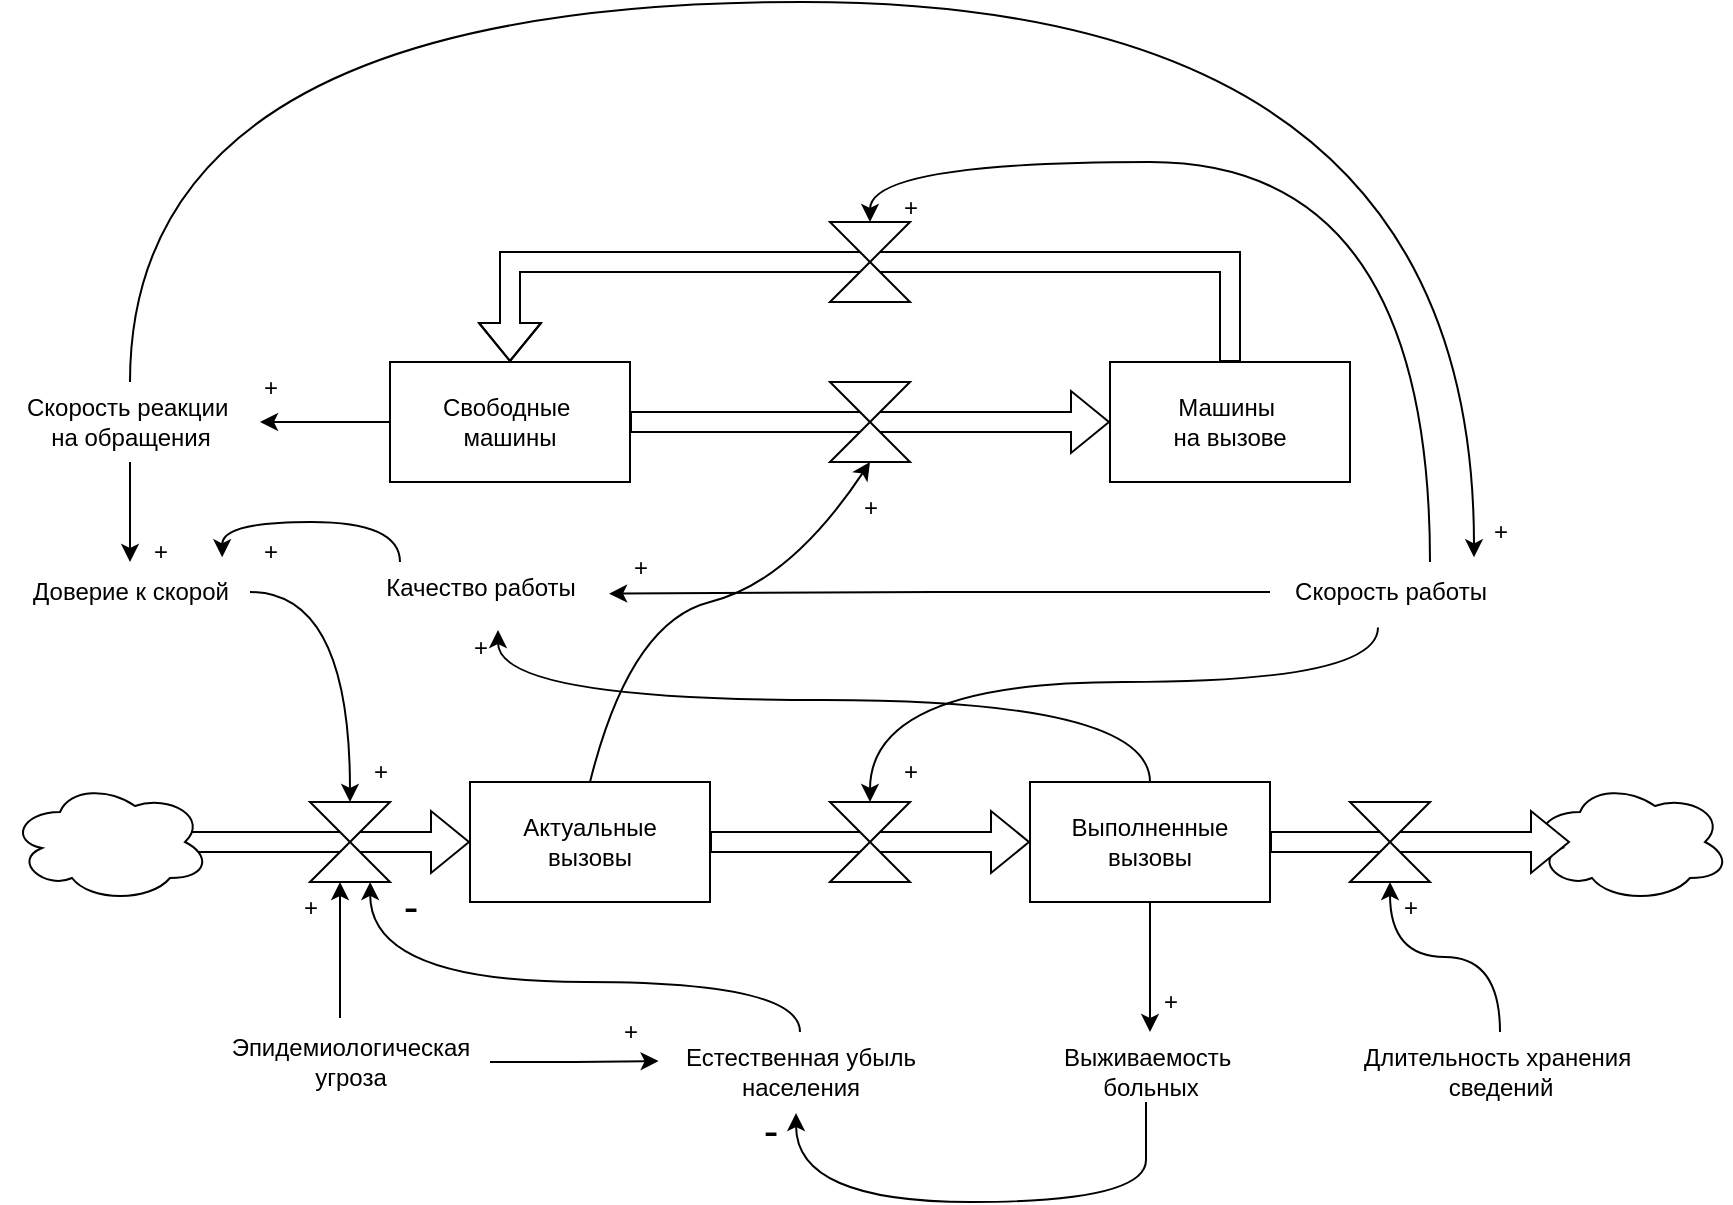 <mxfile version="24.0.7" type="google">
  <diagram name="Страница — 1" id="IVTXrIopCO9HeBogjIOx">
    <mxGraphModel grid="1" page="1" gridSize="10" guides="1" tooltips="1" connect="1" arrows="1" fold="1" pageScale="1" pageWidth="827" pageHeight="1169" math="0" shadow="0">
      <root>
        <mxCell id="0" />
        <mxCell id="1" parent="0" />
        <mxCell id="yLS3L7dr6BHDWashYxUx-17" value="" style="ellipse;shape=cloud;whiteSpace=wrap;html=1;align=center;" vertex="1" parent="1">
          <mxGeometry x="865" y="440" width="100" height="60" as="geometry" />
        </mxCell>
        <mxCell id="yLS3L7dr6BHDWashYxUx-37" value="" style="edgeStyle=orthogonalEdgeStyle;rounded=0;orthogonalLoop=1;jettySize=auto;html=1;" edge="1" parent="1" source="yLS3L7dr6BHDWashYxUx-1" target="yLS3L7dr6BHDWashYxUx-35">
          <mxGeometry relative="1" as="geometry" />
        </mxCell>
        <mxCell id="yLS3L7dr6BHDWashYxUx-1" value="Свободные&amp;nbsp;&lt;div&gt;&lt;span style=&quot;background-color: initial;&quot;&gt;машины&lt;/span&gt;&lt;/div&gt;" style="rounded=0;whiteSpace=wrap;html=1;" vertex="1" parent="1">
          <mxGeometry x="295" y="230" width="120" height="60" as="geometry" />
        </mxCell>
        <mxCell id="yLS3L7dr6BHDWashYxUx-2" value="Машины&amp;nbsp;&lt;div&gt;на вызове&lt;/div&gt;" style="rounded=0;whiteSpace=wrap;html=1;" vertex="1" parent="1">
          <mxGeometry x="655" y="230" width="120" height="60" as="geometry" />
        </mxCell>
        <mxCell id="yLS3L7dr6BHDWashYxUx-3" value="Актуальные&lt;div&gt;вызовы&lt;/div&gt;" style="rounded=0;whiteSpace=wrap;html=1;" vertex="1" parent="1">
          <mxGeometry x="335" y="440" width="120" height="60" as="geometry" />
        </mxCell>
        <mxCell id="yLS3L7dr6BHDWashYxUx-75" style="edgeStyle=orthogonalEdgeStyle;rounded=0;orthogonalLoop=1;jettySize=auto;html=1;" edge="1" parent="1" source="yLS3L7dr6BHDWashYxUx-4" target="yLS3L7dr6BHDWashYxUx-55">
          <mxGeometry relative="1" as="geometry" />
        </mxCell>
        <mxCell id="yLS3L7dr6BHDWashYxUx-4" value="Выполненные&lt;div&gt;вызовы&lt;/div&gt;" style="rounded=0;whiteSpace=wrap;html=1;" vertex="1" parent="1">
          <mxGeometry x="615" y="440" width="120" height="60" as="geometry" />
        </mxCell>
        <mxCell id="yLS3L7dr6BHDWashYxUx-5" value="" style="shape=flexArrow;endArrow=classic;html=1;rounded=0;entryX=0;entryY=0.5;entryDx=0;entryDy=0;exitX=1;exitY=0.5;exitDx=0;exitDy=0;" edge="1" parent="1" source="yLS3L7dr6BHDWashYxUx-1" target="yLS3L7dr6BHDWashYxUx-2">
          <mxGeometry width="50" height="50" relative="1" as="geometry">
            <mxPoint x="305" y="380" as="sourcePoint" />
            <mxPoint x="355" y="330" as="targetPoint" />
          </mxGeometry>
        </mxCell>
        <mxCell id="yLS3L7dr6BHDWashYxUx-6" value="" style="shape=flexArrow;endArrow=classic;html=1;rounded=0;exitX=0.5;exitY=0;exitDx=0;exitDy=0;entryX=0.5;entryY=0;entryDx=0;entryDy=0;" edge="1" parent="1" source="yLS3L7dr6BHDWashYxUx-2" target="yLS3L7dr6BHDWashYxUx-1">
          <mxGeometry width="50" height="50" relative="1" as="geometry">
            <mxPoint x="625" y="390" as="sourcePoint" />
            <mxPoint x="675" y="340" as="targetPoint" />
            <Array as="points">
              <mxPoint x="715" y="180" />
              <mxPoint x="355" y="180" />
            </Array>
          </mxGeometry>
        </mxCell>
        <mxCell id="yLS3L7dr6BHDWashYxUx-7" value="" style="verticalLabelPosition=bottom;verticalAlign=top;html=1;shape=mxgraph.basic.acute_triangle;dx=0.5;" vertex="1" parent="1">
          <mxGeometry x="515" y="260" width="40" height="20" as="geometry" />
        </mxCell>
        <mxCell id="yLS3L7dr6BHDWashYxUx-8" value="" style="verticalLabelPosition=bottom;verticalAlign=top;html=1;shape=mxgraph.basic.acute_triangle;dx=0.5;rotation=-180;" vertex="1" parent="1">
          <mxGeometry x="515" y="240" width="40" height="20" as="geometry" />
        </mxCell>
        <mxCell id="yLS3L7dr6BHDWashYxUx-10" value="" style="verticalLabelPosition=bottom;verticalAlign=top;html=1;shape=mxgraph.basic.acute_triangle;dx=0.5;" vertex="1" parent="1">
          <mxGeometry x="515" y="180" width="40" height="20" as="geometry" />
        </mxCell>
        <mxCell id="yLS3L7dr6BHDWashYxUx-11" value="" style="verticalLabelPosition=bottom;verticalAlign=top;html=1;shape=mxgraph.basic.acute_triangle;dx=0.5;rotation=-180;" vertex="1" parent="1">
          <mxGeometry x="515" y="160" width="40" height="20" as="geometry" />
        </mxCell>
        <mxCell id="yLS3L7dr6BHDWashYxUx-12" value="" style="shape=flexArrow;endArrow=classic;html=1;rounded=0;entryX=0;entryY=0.5;entryDx=0;entryDy=0;exitX=1;exitY=0.5;exitDx=0;exitDy=0;" edge="1" parent="1" source="yLS3L7dr6BHDWashYxUx-3" target="yLS3L7dr6BHDWashYxUx-4">
          <mxGeometry width="50" height="50" relative="1" as="geometry">
            <mxPoint x="465" y="470" as="sourcePoint" />
            <mxPoint x="615" y="470" as="targetPoint" />
          </mxGeometry>
        </mxCell>
        <mxCell id="yLS3L7dr6BHDWashYxUx-13" value="" style="verticalLabelPosition=bottom;verticalAlign=top;html=1;shape=mxgraph.basic.acute_triangle;dx=0.5;" vertex="1" parent="1">
          <mxGeometry x="515" y="470" width="40" height="20" as="geometry" />
        </mxCell>
        <mxCell id="yLS3L7dr6BHDWashYxUx-14" value="" style="verticalLabelPosition=bottom;verticalAlign=top;html=1;shape=mxgraph.basic.acute_triangle;dx=0.5;rotation=-180;" vertex="1" parent="1">
          <mxGeometry x="515" y="450" width="40" height="20" as="geometry" />
        </mxCell>
        <mxCell id="yLS3L7dr6BHDWashYxUx-18" value="" style="shape=flexArrow;endArrow=classic;html=1;rounded=0;entryX=0;entryY=0.5;entryDx=0;entryDy=0;" edge="1" parent="1" target="yLS3L7dr6BHDWashYxUx-3">
          <mxGeometry width="50" height="50" relative="1" as="geometry">
            <mxPoint x="185" y="470" as="sourcePoint" />
            <mxPoint x="325" y="470" as="targetPoint" />
          </mxGeometry>
        </mxCell>
        <mxCell id="yLS3L7dr6BHDWashYxUx-19" value="" style="verticalLabelPosition=bottom;verticalAlign=top;html=1;shape=mxgraph.basic.acute_triangle;dx=0.5;" vertex="1" parent="1">
          <mxGeometry x="255" y="470" width="40" height="20" as="geometry" />
        </mxCell>
        <mxCell id="yLS3L7dr6BHDWashYxUx-20" value="" style="verticalLabelPosition=bottom;verticalAlign=top;html=1;shape=mxgraph.basic.acute_triangle;dx=0.5;rotation=-180;" vertex="1" parent="1">
          <mxGeometry x="255" y="450" width="40" height="20" as="geometry" />
        </mxCell>
        <mxCell id="yLS3L7dr6BHDWashYxUx-16" value="" style="ellipse;shape=cloud;whiteSpace=wrap;html=1;align=center;" vertex="1" parent="1">
          <mxGeometry x="105" y="440" width="100" height="60" as="geometry" />
        </mxCell>
        <mxCell id="yLS3L7dr6BHDWashYxUx-21" value="" style="shape=flexArrow;endArrow=classic;html=1;rounded=0;exitX=1;exitY=0.5;exitDx=0;exitDy=0;fillColor=default;" edge="1" parent="1" source="yLS3L7dr6BHDWashYxUx-4">
          <mxGeometry width="50" height="50" relative="1" as="geometry">
            <mxPoint x="745" y="470" as="sourcePoint" />
            <mxPoint x="885" y="470" as="targetPoint" />
          </mxGeometry>
        </mxCell>
        <mxCell id="yLS3L7dr6BHDWashYxUx-22" value="" style="verticalLabelPosition=bottom;verticalAlign=top;html=1;shape=mxgraph.basic.acute_triangle;dx=0.5;" vertex="1" parent="1">
          <mxGeometry x="775" y="470" width="40" height="20" as="geometry" />
        </mxCell>
        <mxCell id="yLS3L7dr6BHDWashYxUx-23" value="" style="verticalLabelPosition=bottom;verticalAlign=top;html=1;shape=mxgraph.basic.acute_triangle;dx=0.5;rotation=-180;" vertex="1" parent="1">
          <mxGeometry x="775" y="450" width="40" height="20" as="geometry" />
        </mxCell>
        <mxCell id="yLS3L7dr6BHDWashYxUx-25" value="Длительность хранения&amp;nbsp;&lt;div&gt;сведений&lt;/div&gt;" style="text;html=1;align=center;verticalAlign=middle;resizable=0;points=[];autosize=1;strokeColor=none;fillColor=none;" vertex="1" parent="1">
          <mxGeometry x="770" y="565" width="160" height="40" as="geometry" />
        </mxCell>
        <mxCell id="yLS3L7dr6BHDWashYxUx-26" style="edgeStyle=orthogonalEdgeStyle;rounded=0;orthogonalLoop=1;jettySize=auto;html=1;entryX=0.5;entryY=1;entryDx=0;entryDy=0;entryPerimeter=0;curved=1;" edge="1" parent="1" source="yLS3L7dr6BHDWashYxUx-25" target="yLS3L7dr6BHDWashYxUx-22">
          <mxGeometry relative="1" as="geometry" />
        </mxCell>
        <mxCell id="yLS3L7dr6BHDWashYxUx-27" value="+" style="text;html=1;align=center;verticalAlign=middle;resizable=0;points=[];autosize=1;strokeColor=none;fillColor=none;" vertex="1" parent="1">
          <mxGeometry x="790" y="488" width="30" height="30" as="geometry" />
        </mxCell>
        <mxCell id="yLS3L7dr6BHDWashYxUx-28" value="" style="curved=1;endArrow=classic;html=1;rounded=0;exitX=0.5;exitY=0;exitDx=0;exitDy=0;entryX=0.5;entryY=1;entryDx=0;entryDy=0;entryPerimeter=0;" edge="1" parent="1" source="yLS3L7dr6BHDWashYxUx-3" target="yLS3L7dr6BHDWashYxUx-7">
          <mxGeometry width="50" height="50" relative="1" as="geometry">
            <mxPoint x="435" y="410" as="sourcePoint" />
            <mxPoint x="485" y="360" as="targetPoint" />
            <Array as="points">
              <mxPoint x="415" y="360" />
              <mxPoint x="495" y="340" />
            </Array>
          </mxGeometry>
        </mxCell>
        <mxCell id="yLS3L7dr6BHDWashYxUx-29" value="+" style="text;html=1;align=center;verticalAlign=middle;resizable=0;points=[];autosize=1;strokeColor=none;fillColor=none;" vertex="1" parent="1">
          <mxGeometry x="520" y="288" width="30" height="30" as="geometry" />
        </mxCell>
        <mxCell id="yLS3L7dr6BHDWashYxUx-30" value="Скорость работы" style="text;html=1;align=center;verticalAlign=middle;resizable=0;points=[];autosize=1;strokeColor=none;fillColor=none;" vertex="1" parent="1">
          <mxGeometry x="735" y="330" width="120" height="30" as="geometry" />
        </mxCell>
        <mxCell id="yLS3L7dr6BHDWashYxUx-31" style="edgeStyle=orthogonalEdgeStyle;rounded=0;orthogonalLoop=1;jettySize=auto;html=1;entryX=0.5;entryY=1;entryDx=0;entryDy=0;entryPerimeter=0;curved=1;" edge="1" parent="1" source="yLS3L7dr6BHDWashYxUx-30" target="yLS3L7dr6BHDWashYxUx-11">
          <mxGeometry relative="1" as="geometry">
            <Array as="points">
              <mxPoint x="815" y="130" />
              <mxPoint x="535" y="130" />
            </Array>
          </mxGeometry>
        </mxCell>
        <mxCell id="yLS3L7dr6BHDWashYxUx-32" value="+" style="text;html=1;align=center;verticalAlign=middle;resizable=0;points=[];autosize=1;strokeColor=none;fillColor=none;" vertex="1" parent="1">
          <mxGeometry x="540" y="138" width="30" height="30" as="geometry" />
        </mxCell>
        <mxCell id="yLS3L7dr6BHDWashYxUx-33" style="edgeStyle=orthogonalEdgeStyle;rounded=0;orthogonalLoop=1;jettySize=auto;html=1;entryX=0.5;entryY=1;entryDx=0;entryDy=0;entryPerimeter=0;curved=1;exitX=0.45;exitY=1.09;exitDx=0;exitDy=0;exitPerimeter=0;" edge="1" parent="1" source="yLS3L7dr6BHDWashYxUx-30" target="yLS3L7dr6BHDWashYxUx-14">
          <mxGeometry relative="1" as="geometry">
            <Array as="points">
              <mxPoint x="789" y="390" />
              <mxPoint x="535" y="390" />
            </Array>
          </mxGeometry>
        </mxCell>
        <mxCell id="yLS3L7dr6BHDWashYxUx-34" value="+" style="text;html=1;align=center;verticalAlign=middle;resizable=0;points=[];autosize=1;strokeColor=none;fillColor=none;" vertex="1" parent="1">
          <mxGeometry x="540" y="420" width="30" height="30" as="geometry" />
        </mxCell>
        <mxCell id="yLS3L7dr6BHDWashYxUx-38" value="" style="edgeStyle=orthogonalEdgeStyle;rounded=0;orthogonalLoop=1;jettySize=auto;html=1;" edge="1" parent="1" source="yLS3L7dr6BHDWashYxUx-35" target="yLS3L7dr6BHDWashYxUx-36">
          <mxGeometry relative="1" as="geometry" />
        </mxCell>
        <mxCell id="yLS3L7dr6BHDWashYxUx-35" value="Скорость реакции&amp;nbsp;&lt;div&gt;на обращения&lt;/div&gt;" style="text;html=1;align=center;verticalAlign=middle;resizable=0;points=[];autosize=1;strokeColor=none;fillColor=none;" vertex="1" parent="1">
          <mxGeometry x="100" y="240" width="130" height="40" as="geometry" />
        </mxCell>
        <mxCell id="yLS3L7dr6BHDWashYxUx-36" value="Доверие к скорой" style="text;html=1;align=center;verticalAlign=middle;resizable=0;points=[];autosize=1;strokeColor=none;fillColor=none;" vertex="1" parent="1">
          <mxGeometry x="105" y="330" width="120" height="30" as="geometry" />
        </mxCell>
        <mxCell id="yLS3L7dr6BHDWashYxUx-39" value="+" style="text;html=1;align=center;verticalAlign=middle;resizable=0;points=[];autosize=1;strokeColor=none;fillColor=none;" vertex="1" parent="1">
          <mxGeometry x="220" y="228" width="30" height="30" as="geometry" />
        </mxCell>
        <mxCell id="yLS3L7dr6BHDWashYxUx-40" value="+" style="text;html=1;align=center;verticalAlign=middle;resizable=0;points=[];autosize=1;strokeColor=none;fillColor=none;" vertex="1" parent="1">
          <mxGeometry x="165" y="310" width="30" height="30" as="geometry" />
        </mxCell>
        <mxCell id="yLS3L7dr6BHDWashYxUx-41" style="edgeStyle=orthogonalEdgeStyle;rounded=0;orthogonalLoop=1;jettySize=auto;html=1;entryX=0.5;entryY=1;entryDx=0;entryDy=0;entryPerimeter=0;curved=1;" edge="1" parent="1" source="yLS3L7dr6BHDWashYxUx-36" target="yLS3L7dr6BHDWashYxUx-20">
          <mxGeometry relative="1" as="geometry" />
        </mxCell>
        <mxCell id="yLS3L7dr6BHDWashYxUx-42" value="+" style="text;html=1;align=center;verticalAlign=middle;resizable=0;points=[];autosize=1;strokeColor=none;fillColor=none;" vertex="1" parent="1">
          <mxGeometry x="275" y="420" width="30" height="30" as="geometry" />
        </mxCell>
        <mxCell id="yLS3L7dr6BHDWashYxUx-43" style="edgeStyle=orthogonalEdgeStyle;rounded=0;orthogonalLoop=1;jettySize=auto;html=1;entryX=0.85;entryY=-0.079;entryDx=0;entryDy=0;entryPerimeter=0;curved=1;" edge="1" parent="1" source="yLS3L7dr6BHDWashYxUx-35" target="yLS3L7dr6BHDWashYxUx-30">
          <mxGeometry relative="1" as="geometry">
            <Array as="points">
              <mxPoint x="165" y="50" />
              <mxPoint x="837" y="50" />
            </Array>
          </mxGeometry>
        </mxCell>
        <mxCell id="yLS3L7dr6BHDWashYxUx-44" value="+" style="text;html=1;align=center;verticalAlign=middle;resizable=0;points=[];autosize=1;strokeColor=none;fillColor=none;" vertex="1" parent="1">
          <mxGeometry x="835" y="300" width="30" height="30" as="geometry" />
        </mxCell>
        <mxCell id="yLS3L7dr6BHDWashYxUx-45" value="Качество работы" style="text;html=1;align=center;verticalAlign=middle;resizable=0;points=[];autosize=1;strokeColor=none;fillColor=none;" vertex="1" parent="1">
          <mxGeometry x="280" y="328" width="120" height="30" as="geometry" />
        </mxCell>
        <mxCell id="yLS3L7dr6BHDWashYxUx-47" style="edgeStyle=orthogonalEdgeStyle;rounded=0;orthogonalLoop=1;jettySize=auto;html=1;entryX=0.575;entryY=1.2;entryDx=0;entryDy=0;entryPerimeter=0;curved=1;exitX=0.5;exitY=0;exitDx=0;exitDy=0;" edge="1" parent="1" source="yLS3L7dr6BHDWashYxUx-4" target="yLS3L7dr6BHDWashYxUx-45">
          <mxGeometry relative="1" as="geometry">
            <mxPoint x="134" y="378" as="sourcePoint" />
          </mxGeometry>
        </mxCell>
        <mxCell id="yLS3L7dr6BHDWashYxUx-48" value="+" style="text;html=1;align=center;verticalAlign=middle;resizable=0;points=[];autosize=1;strokeColor=none;fillColor=none;" vertex="1" parent="1">
          <mxGeometry x="325" y="358" width="30" height="30" as="geometry" />
        </mxCell>
        <mxCell id="yLS3L7dr6BHDWashYxUx-50" style="edgeStyle=orthogonalEdgeStyle;rounded=0;orthogonalLoop=1;jettySize=auto;html=1;entryX=0.884;entryY=-0.079;entryDx=0;entryDy=0;entryPerimeter=0;curved=1;" edge="1" parent="1" target="yLS3L7dr6BHDWashYxUx-36">
          <mxGeometry relative="1" as="geometry">
            <mxPoint x="300" y="330" as="sourcePoint" />
            <Array as="points">
              <mxPoint x="300" y="310" />
              <mxPoint x="211" y="310" />
            </Array>
          </mxGeometry>
        </mxCell>
        <mxCell id="yLS3L7dr6BHDWashYxUx-51" value="+" style="text;html=1;align=center;verticalAlign=middle;resizable=0;points=[];autosize=1;strokeColor=none;fillColor=none;" vertex="1" parent="1">
          <mxGeometry x="220" y="310" width="30" height="30" as="geometry" />
        </mxCell>
        <mxCell id="yLS3L7dr6BHDWashYxUx-53" value="Эпидемиологическая&lt;div&gt;угроза&lt;/div&gt;" style="text;html=1;align=center;verticalAlign=middle;resizable=0;points=[];autosize=1;strokeColor=none;fillColor=none;" vertex="1" parent="1">
          <mxGeometry x="205" y="560" width="140" height="40" as="geometry" />
        </mxCell>
        <mxCell id="yLS3L7dr6BHDWashYxUx-54" value="Естественная убыль&lt;div&gt;населения&lt;/div&gt;" style="text;html=1;align=center;verticalAlign=middle;resizable=0;points=[];autosize=1;strokeColor=none;fillColor=none;" vertex="1" parent="1">
          <mxGeometry x="430" y="565" width="140" height="40" as="geometry" />
        </mxCell>
        <mxCell id="yLS3L7dr6BHDWashYxUx-55" value="Выживаемость&amp;nbsp;&lt;div&gt;больных&lt;/div&gt;" style="text;html=1;align=center;verticalAlign=middle;resizable=0;points=[];autosize=1;strokeColor=none;fillColor=none;" vertex="1" parent="1">
          <mxGeometry x="620" y="565" width="110" height="40" as="geometry" />
        </mxCell>
        <mxCell id="yLS3L7dr6BHDWashYxUx-56" style="edgeStyle=orthogonalEdgeStyle;rounded=0;orthogonalLoop=1;jettySize=auto;html=1;entryX=1.038;entryY=0.594;entryDx=0;entryDy=0;entryPerimeter=0;" edge="1" parent="1" source="yLS3L7dr6BHDWashYxUx-30" target="yLS3L7dr6BHDWashYxUx-45">
          <mxGeometry relative="1" as="geometry" />
        </mxCell>
        <mxCell id="yLS3L7dr6BHDWashYxUx-57" value="+" style="text;html=1;align=center;verticalAlign=middle;resizable=0;points=[];autosize=1;strokeColor=none;fillColor=none;" vertex="1" parent="1">
          <mxGeometry x="405" y="318" width="30" height="30" as="geometry" />
        </mxCell>
        <mxCell id="yLS3L7dr6BHDWashYxUx-59" value="+" style="text;html=1;align=center;verticalAlign=middle;resizable=0;points=[];autosize=1;strokeColor=none;fillColor=none;" vertex="1" parent="1">
          <mxGeometry x="240" y="488" width="30" height="30" as="geometry" />
        </mxCell>
        <mxCell id="yLS3L7dr6BHDWashYxUx-64" style="edgeStyle=orthogonalEdgeStyle;rounded=0;orthogonalLoop=1;jettySize=auto;html=1;" edge="1" parent="1">
          <mxGeometry relative="1" as="geometry">
            <mxPoint x="270" y="558" as="sourcePoint" />
            <mxPoint x="270" y="490" as="targetPoint" />
            <Array as="points">
              <mxPoint x="270" y="558" />
            </Array>
          </mxGeometry>
        </mxCell>
        <mxCell id="yLS3L7dr6BHDWashYxUx-65" style="edgeStyle=orthogonalEdgeStyle;rounded=0;orthogonalLoop=1;jettySize=auto;html=1;entryX=-0.005;entryY=0.364;entryDx=0;entryDy=0;entryPerimeter=0;" edge="1" parent="1" source="yLS3L7dr6BHDWashYxUx-53" target="yLS3L7dr6BHDWashYxUx-54">
          <mxGeometry relative="1" as="geometry" />
        </mxCell>
        <mxCell id="yLS3L7dr6BHDWashYxUx-66" value="+" style="text;html=1;align=center;verticalAlign=middle;resizable=0;points=[];autosize=1;strokeColor=none;fillColor=none;" vertex="1" parent="1">
          <mxGeometry x="400" y="550" width="30" height="30" as="geometry" />
        </mxCell>
        <mxCell id="yLS3L7dr6BHDWashYxUx-67" style="edgeStyle=orthogonalEdgeStyle;rounded=0;orthogonalLoop=1;jettySize=auto;html=1;entryX=0.486;entryY=1.014;entryDx=0;entryDy=0;entryPerimeter=0;curved=1;" edge="1" parent="1" target="yLS3L7dr6BHDWashYxUx-54">
          <mxGeometry relative="1" as="geometry">
            <mxPoint x="673" y="600" as="sourcePoint" />
            <Array as="points">
              <mxPoint x="673" y="608" />
              <mxPoint x="673" y="650" />
              <mxPoint x="498" y="650" />
            </Array>
          </mxGeometry>
        </mxCell>
        <mxCell id="yLS3L7dr6BHDWashYxUx-68" value="&lt;font style=&quot;font-size: 22px;&quot;&gt;-&lt;/font&gt;" style="text;html=1;align=center;verticalAlign=middle;resizable=0;points=[];autosize=1;strokeColor=none;fillColor=none;" vertex="1" parent="1">
          <mxGeometry x="470" y="595" width="30" height="40" as="geometry" />
        </mxCell>
        <mxCell id="yLS3L7dr6BHDWashYxUx-71" style="edgeStyle=orthogonalEdgeStyle;rounded=0;orthogonalLoop=1;jettySize=auto;html=1;entryX=0.752;entryY=0.998;entryDx=0;entryDy=0;entryPerimeter=0;curved=1;" edge="1" parent="1" source="yLS3L7dr6BHDWashYxUx-54" target="yLS3L7dr6BHDWashYxUx-19">
          <mxGeometry relative="1" as="geometry">
            <Array as="points">
              <mxPoint x="500" y="540" />
              <mxPoint x="285" y="540" />
            </Array>
          </mxGeometry>
        </mxCell>
        <mxCell id="yLS3L7dr6BHDWashYxUx-73" value="&lt;font style=&quot;font-size: 22px;&quot;&gt;-&lt;/font&gt;" style="text;html=1;align=center;verticalAlign=middle;resizable=0;points=[];autosize=1;strokeColor=none;fillColor=none;" vertex="1" parent="1">
          <mxGeometry x="290" y="483" width="30" height="40" as="geometry" />
        </mxCell>
        <mxCell id="yLS3L7dr6BHDWashYxUx-76" value="+" style="text;html=1;align=center;verticalAlign=middle;resizable=0;points=[];autosize=1;strokeColor=none;fillColor=none;" vertex="1" parent="1">
          <mxGeometry x="670" y="535" width="30" height="30" as="geometry" />
        </mxCell>
      </root>
    </mxGraphModel>
  </diagram>
</mxfile>
